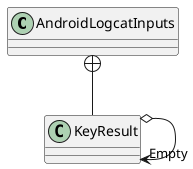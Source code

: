 @startuml
class AndroidLogcatInputs {
}
class KeyResult {
}
AndroidLogcatInputs +-- KeyResult
KeyResult o-> "Empty" KeyResult
@enduml

